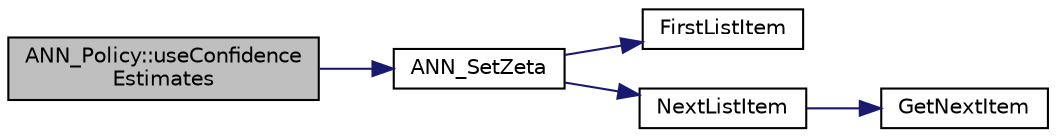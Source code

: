 digraph "ANN_Policy::useConfidenceEstimates"
{
  edge [fontname="Helvetica",fontsize="10",labelfontname="Helvetica",labelfontsize="10"];
  node [fontname="Helvetica",fontsize="10",shape=record];
  rankdir="LR";
  Node1 [label="ANN_Policy::useConfidence\lEstimates",height=0.2,width=0.4,color="black", fillcolor="grey75", style="filled", fontcolor="black"];
  Node1 -> Node2 [color="midnightblue",fontsize="10",style="solid",fontname="Helvetica"];
  Node2 [label="ANN_SetZeta",height=0.2,width=0.4,color="black", fillcolor="white", style="filled",URL="$_a_n_n_8cpp.html#aa4813eb0bafe89edf7e88c44c3a34256",tooltip="Set zeta, parameter variance smoothing. "];
  Node2 -> Node3 [color="midnightblue",fontsize="10",style="solid",fontname="Helvetica"];
  Node3 [label="FirstListItem",height=0.2,width=0.4,color="black", fillcolor="white", style="filled",URL="$_list_8cpp.html#a7b826de9207e75d5fb2d2bd6c600adc0",tooltip="Move to the first list item. "];
  Node2 -> Node4 [color="midnightblue",fontsize="10",style="solid",fontname="Helvetica"];
  Node4 [label="NextListItem",height=0.2,width=0.4,color="black", fillcolor="white", style="filled",URL="$_list_8cpp.html#ac8599038afbcb3ba6c2f0b889325a418",tooltip="Advance one item. "];
  Node4 -> Node5 [color="midnightblue",fontsize="10",style="solid",fontname="Helvetica"];
  Node5 [label="GetNextItem",height=0.2,width=0.4,color="black", fillcolor="white", style="filled",URL="$_list_8cpp.html#a9fd609a2ad8693b33b41332d6e00afec"];
}
